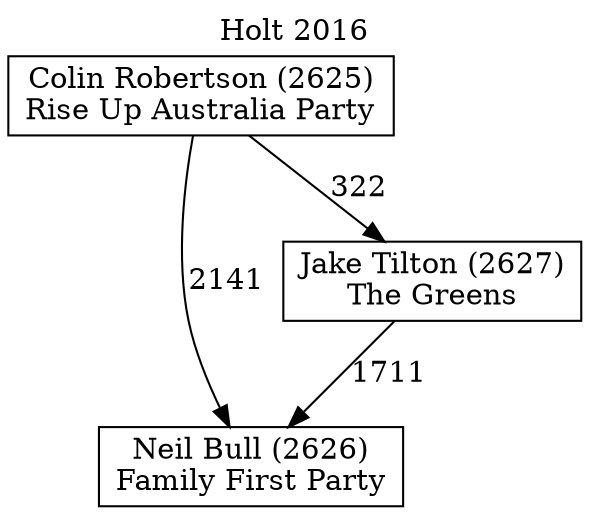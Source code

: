// House preference flow
digraph "Neil Bull (2626)_Holt_2016" {
	graph [label="Holt 2016" labelloc=t mclimit=10]
	node [shape=box]
	"Neil Bull (2626)" [label="Neil Bull (2626)
Family First Party"]
	"Jake Tilton (2627)" [label="Jake Tilton (2627)
The Greens"]
	"Colin Robertson (2625)" [label="Colin Robertson (2625)
Rise Up Australia Party"]
	"Jake Tilton (2627)" -> "Neil Bull (2626)" [label=1711]
	"Colin Robertson (2625)" -> "Jake Tilton (2627)" [label=322]
	"Colin Robertson (2625)" -> "Neil Bull (2626)" [label=2141]
}
